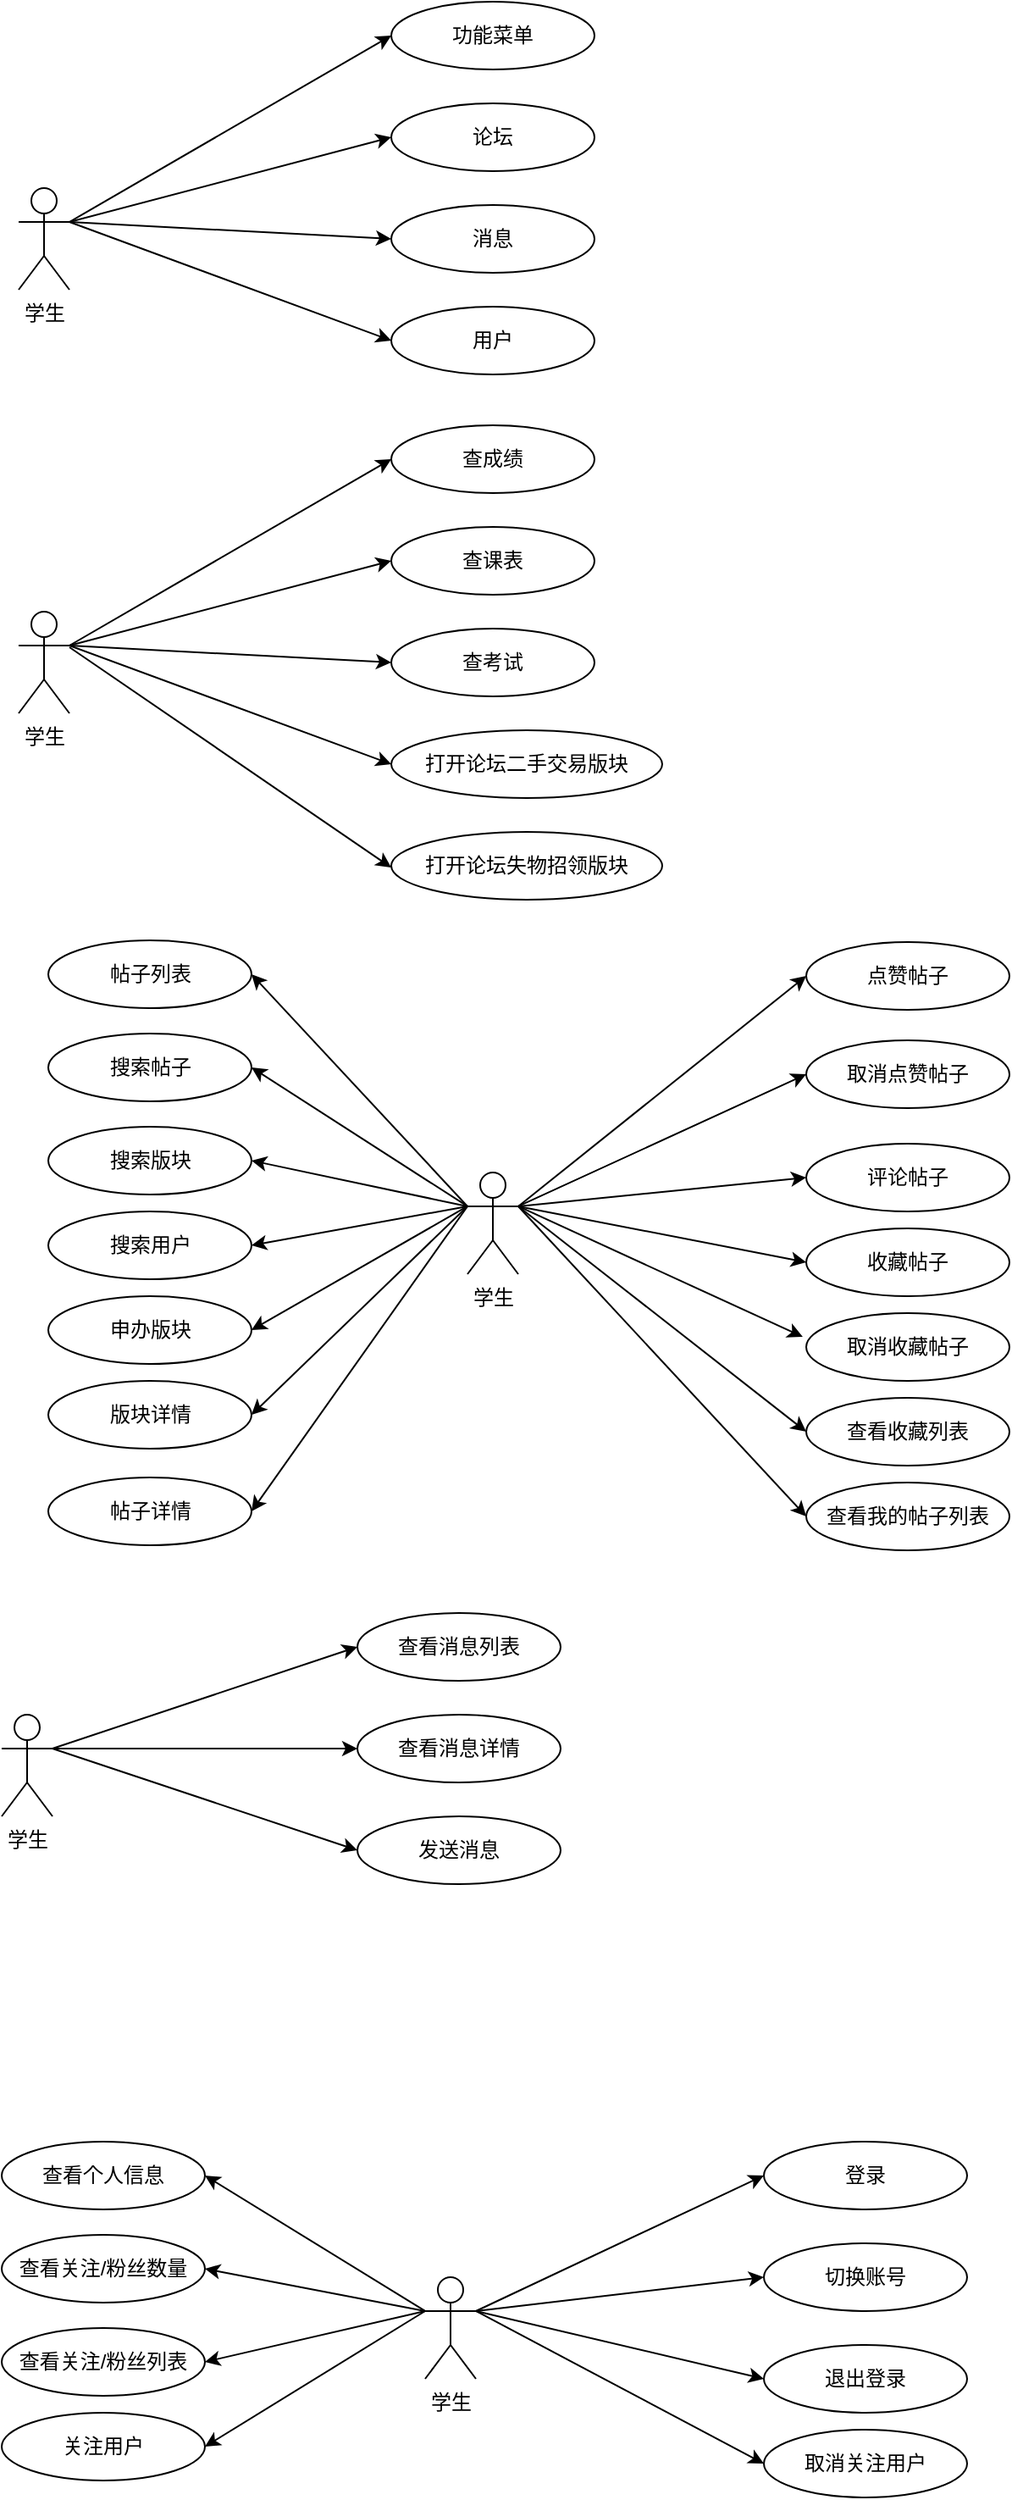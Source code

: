 <mxfile version="10.6.8" type="github"><diagram id="YWr5hzy65BRew0WamVoh" name="ç¬¬ 1 é¡µ"><mxGraphModel dx="918" dy="616" grid="1" gridSize="10" guides="1" tooltips="1" connect="1" arrows="1" fold="1" page="1" pageScale="1" pageWidth="827" pageHeight="1169" math="0" shadow="0"><root><mxCell id="0"/><mxCell id="1" parent="0"/><mxCell id="F1j5IRYbsxmX8s1Aeb3h-1" value="学生" style="shape=umlActor;verticalLabelPosition=bottom;labelBackgroundColor=#ffffff;verticalAlign=top;html=1;outlineConnect=0;" parent="1" vertex="1"><mxGeometry x="100" y="119" width="30" height="60" as="geometry"/></mxCell><mxCell id="F1j5IRYbsxmX8s1Aeb3h-2" value="功能菜单" style="ellipse;whiteSpace=wrap;html=1;" parent="1" vertex="1"><mxGeometry x="320" y="9" width="120" height="40" as="geometry"/></mxCell><mxCell id="F1j5IRYbsxmX8s1Aeb3h-4" value="" style="endArrow=classic;html=1;entryX=0;entryY=0.5;entryDx=0;entryDy=0;" parent="1" target="F1j5IRYbsxmX8s1Aeb3h-2" edge="1"><mxGeometry width="50" height="50" relative="1" as="geometry"><mxPoint x="130" y="139" as="sourcePoint"/><mxPoint x="180" y="94" as="targetPoint"/></mxGeometry></mxCell><mxCell id="F1j5IRYbsxmX8s1Aeb3h-5" value="论坛" style="ellipse;whiteSpace=wrap;html=1;" parent="1" vertex="1"><mxGeometry x="320" y="69" width="120" height="40" as="geometry"/></mxCell><mxCell id="F1j5IRYbsxmX8s1Aeb3h-6" value="" style="endArrow=classic;html=1;entryX=0;entryY=0.5;entryDx=0;entryDy=0;" parent="1" target="F1j5IRYbsxmX8s1Aeb3h-5" edge="1"><mxGeometry width="50" height="50" relative="1" as="geometry"><mxPoint x="130" y="139" as="sourcePoint"/><mxPoint x="330" y="29" as="targetPoint"/></mxGeometry></mxCell><mxCell id="F1j5IRYbsxmX8s1Aeb3h-7" value="" style="endArrow=classic;html=1;entryX=0;entryY=0.5;entryDx=0;entryDy=0;" parent="1" target="F1j5IRYbsxmX8s1Aeb3h-11" edge="1"><mxGeometry width="50" height="50" relative="1" as="geometry"><mxPoint x="130" y="139" as="sourcePoint"/><mxPoint x="320" y="149" as="targetPoint"/></mxGeometry></mxCell><mxCell id="F1j5IRYbsxmX8s1Aeb3h-8" value="" style="endArrow=classic;html=1;entryX=0;entryY=0.5;entryDx=0;entryDy=0;" parent="1" target="F1j5IRYbsxmX8s1Aeb3h-10" edge="1"><mxGeometry width="50" height="50" relative="1" as="geometry"><mxPoint x="130" y="139" as="sourcePoint"/><mxPoint x="340" y="89" as="targetPoint"/></mxGeometry></mxCell><mxCell id="F1j5IRYbsxmX8s1Aeb3h-10" value="消息" style="ellipse;whiteSpace=wrap;html=1;" parent="1" vertex="1"><mxGeometry x="320" y="129" width="120" height="40" as="geometry"/></mxCell><mxCell id="F1j5IRYbsxmX8s1Aeb3h-11" value="用户" style="ellipse;whiteSpace=wrap;html=1;" parent="1" vertex="1"><mxGeometry x="320" y="189" width="120" height="40" as="geometry"/></mxCell><mxCell id="F1j5IRYbsxmX8s1Aeb3h-12" value="学生" style="shape=umlActor;verticalLabelPosition=bottom;labelBackgroundColor=#ffffff;verticalAlign=top;html=1;outlineConnect=0;" parent="1" vertex="1"><mxGeometry x="100" y="369" width="30" height="60" as="geometry"/></mxCell><mxCell id="F1j5IRYbsxmX8s1Aeb3h-13" value="查成绩" style="ellipse;whiteSpace=wrap;html=1;" parent="1" vertex="1"><mxGeometry x="320" y="259" width="120" height="40" as="geometry"/></mxCell><mxCell id="F1j5IRYbsxmX8s1Aeb3h-14" value="" style="endArrow=classic;html=1;entryX=0;entryY=0.5;entryDx=0;entryDy=0;" parent="1" target="F1j5IRYbsxmX8s1Aeb3h-13" edge="1"><mxGeometry width="50" height="50" relative="1" as="geometry"><mxPoint x="130" y="389" as="sourcePoint"/><mxPoint x="180" y="344" as="targetPoint"/></mxGeometry></mxCell><mxCell id="F1j5IRYbsxmX8s1Aeb3h-15" value="查课表" style="ellipse;whiteSpace=wrap;html=1;" parent="1" vertex="1"><mxGeometry x="320" y="319" width="120" height="40" as="geometry"/></mxCell><mxCell id="F1j5IRYbsxmX8s1Aeb3h-16" value="" style="endArrow=classic;html=1;entryX=0;entryY=0.5;entryDx=0;entryDy=0;" parent="1" target="F1j5IRYbsxmX8s1Aeb3h-15" edge="1"><mxGeometry width="50" height="50" relative="1" as="geometry"><mxPoint x="130" y="389" as="sourcePoint"/><mxPoint x="330" y="279" as="targetPoint"/></mxGeometry></mxCell><mxCell id="F1j5IRYbsxmX8s1Aeb3h-17" value="" style="endArrow=classic;html=1;entryX=0;entryY=0.5;entryDx=0;entryDy=0;" parent="1" target="F1j5IRYbsxmX8s1Aeb3h-20" edge="1"><mxGeometry width="50" height="50" relative="1" as="geometry"><mxPoint x="130" y="389" as="sourcePoint"/><mxPoint x="320" y="399" as="targetPoint"/></mxGeometry></mxCell><mxCell id="F1j5IRYbsxmX8s1Aeb3h-18" value="" style="endArrow=classic;html=1;entryX=0;entryY=0.5;entryDx=0;entryDy=0;" parent="1" target="F1j5IRYbsxmX8s1Aeb3h-19" edge="1"><mxGeometry width="50" height="50" relative="1" as="geometry"><mxPoint x="130" y="389" as="sourcePoint"/><mxPoint x="340" y="339" as="targetPoint"/></mxGeometry></mxCell><mxCell id="F1j5IRYbsxmX8s1Aeb3h-19" value="查考试" style="ellipse;whiteSpace=wrap;html=1;" parent="1" vertex="1"><mxGeometry x="320" y="379" width="120" height="40" as="geometry"/></mxCell><mxCell id="F1j5IRYbsxmX8s1Aeb3h-20" value="打开论坛二手交易版块" style="ellipse;whiteSpace=wrap;html=1;" parent="1" vertex="1"><mxGeometry x="320" y="439" width="160" height="40" as="geometry"/></mxCell><mxCell id="F1j5IRYbsxmX8s1Aeb3h-25" value="" style="endArrow=classic;html=1;" parent="1" edge="1"><mxGeometry width="50" height="50" relative="1" as="geometry"><mxPoint x="130" y="390" as="sourcePoint"/><mxPoint x="320" y="520" as="targetPoint"/></mxGeometry></mxCell><mxCell id="F1j5IRYbsxmX8s1Aeb3h-26" value="打开论坛失物招领版块" style="ellipse;whiteSpace=wrap;html=1;" parent="1" vertex="1"><mxGeometry x="320" y="499" width="160" height="40" as="geometry"/></mxCell><mxCell id="fKZebKQ2etRy1AuL3FWk-1" value="学生" style="shape=umlActor;verticalLabelPosition=bottom;labelBackgroundColor=#ffffff;verticalAlign=top;html=1;outlineConnect=0;" vertex="1" parent="1"><mxGeometry x="90" y="1020" width="30" height="60" as="geometry"/></mxCell><mxCell id="fKZebKQ2etRy1AuL3FWk-2" value="查看消息列表" style="ellipse;whiteSpace=wrap;html=1;" vertex="1" parent="1"><mxGeometry x="300" y="960" width="120" height="40" as="geometry"/></mxCell><mxCell id="fKZebKQ2etRy1AuL3FWk-3" value="" style="endArrow=classic;html=1;entryX=0;entryY=0.5;entryDx=0;entryDy=0;" edge="1" parent="1" target="fKZebKQ2etRy1AuL3FWk-2"><mxGeometry width="50" height="50" relative="1" as="geometry"><mxPoint x="120" y="1040" as="sourcePoint"/><mxPoint x="170" y="995" as="targetPoint"/></mxGeometry></mxCell><mxCell id="fKZebKQ2etRy1AuL3FWk-4" value="查看消息详情" style="ellipse;whiteSpace=wrap;html=1;" vertex="1" parent="1"><mxGeometry x="300" y="1020" width="120" height="40" as="geometry"/></mxCell><mxCell id="fKZebKQ2etRy1AuL3FWk-5" value="" style="endArrow=classic;html=1;entryX=0;entryY=0.5;entryDx=0;entryDy=0;" edge="1" parent="1" target="fKZebKQ2etRy1AuL3FWk-4"><mxGeometry width="50" height="50" relative="1" as="geometry"><mxPoint x="120" y="1040" as="sourcePoint"/><mxPoint x="320" y="930" as="targetPoint"/></mxGeometry></mxCell><mxCell id="fKZebKQ2etRy1AuL3FWk-7" value="" style="endArrow=classic;html=1;entryX=0;entryY=0.5;entryDx=0;entryDy=0;" edge="1" parent="1" target="fKZebKQ2etRy1AuL3FWk-8"><mxGeometry width="50" height="50" relative="1" as="geometry"><mxPoint x="120" y="1040" as="sourcePoint"/><mxPoint x="330" y="990" as="targetPoint"/></mxGeometry></mxCell><mxCell id="fKZebKQ2etRy1AuL3FWk-8" value="发送消息" style="ellipse;whiteSpace=wrap;html=1;" vertex="1" parent="1"><mxGeometry x="300" y="1080" width="120" height="40" as="geometry"/></mxCell><mxCell id="fKZebKQ2etRy1AuL3FWk-26" value="学生" style="shape=umlActor;verticalLabelPosition=bottom;labelBackgroundColor=#ffffff;verticalAlign=top;html=1;outlineConnect=0;" vertex="1" parent="1"><mxGeometry x="340" y="1352" width="30" height="60" as="geometry"/></mxCell><mxCell id="fKZebKQ2etRy1AuL3FWk-27" value="登录" style="ellipse;whiteSpace=wrap;html=1;" vertex="1" parent="1"><mxGeometry x="540" y="1272" width="120" height="40" as="geometry"/></mxCell><mxCell id="fKZebKQ2etRy1AuL3FWk-28" value="" style="endArrow=classic;html=1;entryX=0;entryY=0.5;entryDx=0;entryDy=0;" edge="1" parent="1" target="fKZebKQ2etRy1AuL3FWk-27"><mxGeometry width="50" height="50" relative="1" as="geometry"><mxPoint x="370" y="1372" as="sourcePoint"/><mxPoint x="420" y="1327" as="targetPoint"/></mxGeometry></mxCell><mxCell id="fKZebKQ2etRy1AuL3FWk-29" value="切换账号" style="ellipse;whiteSpace=wrap;html=1;" vertex="1" parent="1"><mxGeometry x="540" y="1332" width="120" height="40" as="geometry"/></mxCell><mxCell id="fKZebKQ2etRy1AuL3FWk-30" value="" style="endArrow=classic;html=1;entryX=0;entryY=0.5;entryDx=0;entryDy=0;" edge="1" parent="1" target="fKZebKQ2etRy1AuL3FWk-29"><mxGeometry width="50" height="50" relative="1" as="geometry"><mxPoint x="370" y="1372" as="sourcePoint"/><mxPoint x="570" y="1262" as="targetPoint"/></mxGeometry></mxCell><mxCell id="fKZebKQ2etRy1AuL3FWk-31" value="" style="endArrow=classic;html=1;entryX=0;entryY=0.5;entryDx=0;entryDy=0;" edge="1" parent="1" target="fKZebKQ2etRy1AuL3FWk-32"><mxGeometry width="50" height="50" relative="1" as="geometry"><mxPoint x="370" y="1372" as="sourcePoint"/><mxPoint x="580" y="1322" as="targetPoint"/></mxGeometry></mxCell><mxCell id="fKZebKQ2etRy1AuL3FWk-32" value="退出登录" style="ellipse;whiteSpace=wrap;html=1;" vertex="1" parent="1"><mxGeometry x="540" y="1392" width="120" height="40" as="geometry"/></mxCell><mxCell id="fKZebKQ2etRy1AuL3FWk-33" value="查看个人信息" style="ellipse;whiteSpace=wrap;html=1;" vertex="1" parent="1"><mxGeometry x="90" y="1272" width="120" height="40" as="geometry"/></mxCell><mxCell id="fKZebKQ2etRy1AuL3FWk-34" value="查看关注/粉丝数量" style="ellipse;whiteSpace=wrap;html=1;" vertex="1" parent="1"><mxGeometry x="90" y="1327" width="120" height="40" as="geometry"/></mxCell><mxCell id="fKZebKQ2etRy1AuL3FWk-35" value="查看关注/粉丝列表" style="ellipse;whiteSpace=wrap;html=1;" vertex="1" parent="1"><mxGeometry x="90" y="1382" width="120" height="40" as="geometry"/></mxCell><mxCell id="fKZebKQ2etRy1AuL3FWk-37" value="" style="endArrow=classic;html=1;exitX=0;exitY=0.333;exitDx=0;exitDy=0;exitPerimeter=0;entryX=1;entryY=0.5;entryDx=0;entryDy=0;" edge="1" parent="1" source="fKZebKQ2etRy1AuL3FWk-26" target="fKZebKQ2etRy1AuL3FWk-33"><mxGeometry width="50" height="50" relative="1" as="geometry"><mxPoint x="285" y="1357" as="sourcePoint"/><mxPoint x="335" y="1307" as="targetPoint"/></mxGeometry></mxCell><mxCell id="fKZebKQ2etRy1AuL3FWk-40" value="" style="endArrow=classic;html=1;entryX=1;entryY=0.5;entryDx=0;entryDy=0;" edge="1" parent="1" target="fKZebKQ2etRy1AuL3FWk-34"><mxGeometry width="50" height="50" relative="1" as="geometry"><mxPoint x="340" y="1372" as="sourcePoint"/><mxPoint x="225" y="1322" as="targetPoint"/></mxGeometry></mxCell><mxCell id="fKZebKQ2etRy1AuL3FWk-41" value="" style="endArrow=classic;html=1;entryX=1;entryY=0.5;entryDx=0;entryDy=0;" edge="1" parent="1" target="fKZebKQ2etRy1AuL3FWk-35"><mxGeometry width="50" height="50" relative="1" as="geometry"><mxPoint x="340" y="1372" as="sourcePoint"/><mxPoint x="225" y="1377" as="targetPoint"/></mxGeometry></mxCell><mxCell id="fKZebKQ2etRy1AuL3FWk-42" value="关注用户" style="ellipse;whiteSpace=wrap;html=1;" vertex="1" parent="1"><mxGeometry x="90" y="1432" width="120" height="40" as="geometry"/></mxCell><mxCell id="fKZebKQ2etRy1AuL3FWk-43" value="" style="endArrow=classic;html=1;entryX=1;entryY=0.5;entryDx=0;entryDy=0;" edge="1" parent="1" target="fKZebKQ2etRy1AuL3FWk-42"><mxGeometry width="50" height="50" relative="1" as="geometry"><mxPoint x="340" y="1372" as="sourcePoint"/><mxPoint x="220" y="1412" as="targetPoint"/></mxGeometry></mxCell><mxCell id="fKZebKQ2etRy1AuL3FWk-44" value="取消关注用户" style="ellipse;whiteSpace=wrap;html=1;" vertex="1" parent="1"><mxGeometry x="540" y="1442" width="120" height="40" as="geometry"/></mxCell><mxCell id="fKZebKQ2etRy1AuL3FWk-45" value="" style="endArrow=classic;html=1;entryX=0;entryY=0.5;entryDx=0;entryDy=0;exitX=1;exitY=0.333;exitDx=0;exitDy=0;exitPerimeter=0;" edge="1" parent="1" source="fKZebKQ2etRy1AuL3FWk-26" target="fKZebKQ2etRy1AuL3FWk-44"><mxGeometry width="50" height="50" relative="1" as="geometry"><mxPoint x="380" y="1382" as="sourcePoint"/><mxPoint x="550" y="1422" as="targetPoint"/></mxGeometry></mxCell><mxCell id="fKZebKQ2etRy1AuL3FWk-46" value="学生" style="shape=umlActor;verticalLabelPosition=bottom;labelBackgroundColor=#ffffff;verticalAlign=top;html=1;outlineConnect=0;" vertex="1" parent="1"><mxGeometry x="365" y="700" width="30" height="60" as="geometry"/></mxCell><mxCell id="fKZebKQ2etRy1AuL3FWk-47" value="帖子详情" style="ellipse;whiteSpace=wrap;html=1;" vertex="1" parent="1"><mxGeometry x="117.5" y="880" width="120" height="40" as="geometry"/></mxCell><mxCell id="fKZebKQ2etRy1AuL3FWk-48" value="" style="endArrow=classic;html=1;entryX=1;entryY=0.5;entryDx=0;entryDy=0;exitX=0;exitY=0.333;exitDx=0;exitDy=0;exitPerimeter=0;" edge="1" parent="1" target="fKZebKQ2etRy1AuL3FWk-47" source="fKZebKQ2etRy1AuL3FWk-46"><mxGeometry width="50" height="50" relative="1" as="geometry"><mxPoint x="395" y="720" as="sourcePoint"/><mxPoint x="445" y="638" as="targetPoint"/></mxGeometry></mxCell><mxCell id="fKZebKQ2etRy1AuL3FWk-49" value="点赞帖子" style="ellipse;whiteSpace=wrap;html=1;" vertex="1" parent="1"><mxGeometry x="565" y="564" width="120" height="40" as="geometry"/></mxCell><mxCell id="fKZebKQ2etRy1AuL3FWk-50" value="" style="endArrow=classic;html=1;entryX=0;entryY=0.5;entryDx=0;entryDy=0;" edge="1" parent="1" target="fKZebKQ2etRy1AuL3FWk-49"><mxGeometry width="50" height="50" relative="1" as="geometry"><mxPoint x="395" y="720" as="sourcePoint"/><mxPoint x="595" y="573" as="targetPoint"/></mxGeometry></mxCell><mxCell id="fKZebKQ2etRy1AuL3FWk-51" value="" style="endArrow=classic;html=1;entryX=0;entryY=0.5;entryDx=0;entryDy=0;" edge="1" parent="1" target="fKZebKQ2etRy1AuL3FWk-52"><mxGeometry width="50" height="50" relative="1" as="geometry"><mxPoint x="395" y="720" as="sourcePoint"/><mxPoint x="605" y="633" as="targetPoint"/></mxGeometry></mxCell><mxCell id="fKZebKQ2etRy1AuL3FWk-52" value="评论帖子" style="ellipse;whiteSpace=wrap;html=1;" vertex="1" parent="1"><mxGeometry x="565" y="683" width="120" height="40" as="geometry"/></mxCell><mxCell id="fKZebKQ2etRy1AuL3FWk-53" value="帖子列表" style="ellipse;whiteSpace=wrap;html=1;" vertex="1" parent="1"><mxGeometry x="117.5" y="563" width="120" height="40" as="geometry"/></mxCell><mxCell id="fKZebKQ2etRy1AuL3FWk-54" value="搜索帖子" style="ellipse;whiteSpace=wrap;html=1;" vertex="1" parent="1"><mxGeometry x="117.5" y="618" width="120" height="40" as="geometry"/></mxCell><mxCell id="fKZebKQ2etRy1AuL3FWk-55" value="搜索版块" style="ellipse;whiteSpace=wrap;html=1;" vertex="1" parent="1"><mxGeometry x="117.5" y="673" width="120" height="40" as="geometry"/></mxCell><mxCell id="fKZebKQ2etRy1AuL3FWk-56" value="" style="endArrow=classic;html=1;exitX=0;exitY=0.333;exitDx=0;exitDy=0;exitPerimeter=0;entryX=1;entryY=0.5;entryDx=0;entryDy=0;" edge="1" parent="1" source="fKZebKQ2etRy1AuL3FWk-46" target="fKZebKQ2etRy1AuL3FWk-53"><mxGeometry width="50" height="50" relative="1" as="geometry"><mxPoint x="310" y="668" as="sourcePoint"/><mxPoint x="360" y="618" as="targetPoint"/></mxGeometry></mxCell><mxCell id="fKZebKQ2etRy1AuL3FWk-57" value="" style="endArrow=classic;html=1;entryX=1;entryY=0.5;entryDx=0;entryDy=0;exitX=0;exitY=0.333;exitDx=0;exitDy=0;exitPerimeter=0;" edge="1" parent="1" target="fKZebKQ2etRy1AuL3FWk-54" source="fKZebKQ2etRy1AuL3FWk-46"><mxGeometry width="50" height="50" relative="1" as="geometry"><mxPoint x="365" y="683" as="sourcePoint"/><mxPoint x="250" y="633" as="targetPoint"/></mxGeometry></mxCell><mxCell id="fKZebKQ2etRy1AuL3FWk-58" value="" style="endArrow=classic;html=1;entryX=1;entryY=0.5;entryDx=0;entryDy=0;" edge="1" parent="1" target="fKZebKQ2etRy1AuL3FWk-55"><mxGeometry width="50" height="50" relative="1" as="geometry"><mxPoint x="365" y="720" as="sourcePoint"/><mxPoint x="250" y="688" as="targetPoint"/></mxGeometry></mxCell><mxCell id="fKZebKQ2etRy1AuL3FWk-59" value="搜索用户" style="ellipse;whiteSpace=wrap;html=1;" vertex="1" parent="1"><mxGeometry x="117.5" y="723" width="120" height="40" as="geometry"/></mxCell><mxCell id="fKZebKQ2etRy1AuL3FWk-60" value="" style="endArrow=classic;html=1;entryX=1;entryY=0.5;entryDx=0;entryDy=0;exitX=0;exitY=0.333;exitDx=0;exitDy=0;exitPerimeter=0;" edge="1" parent="1" target="fKZebKQ2etRy1AuL3FWk-59" source="fKZebKQ2etRy1AuL3FWk-46"><mxGeometry width="50" height="50" relative="1" as="geometry"><mxPoint x="365" y="683" as="sourcePoint"/><mxPoint x="245" y="723" as="targetPoint"/></mxGeometry></mxCell><mxCell id="fKZebKQ2etRy1AuL3FWk-61" value="收藏帖子" style="ellipse;whiteSpace=wrap;html=1;" vertex="1" parent="1"><mxGeometry x="565" y="733" width="120" height="40" as="geometry"/></mxCell><mxCell id="fKZebKQ2etRy1AuL3FWk-62" value="" style="endArrow=classic;html=1;entryX=0;entryY=0.5;entryDx=0;entryDy=0;exitX=1;exitY=0.333;exitDx=0;exitDy=0;exitPerimeter=0;" edge="1" parent="1" source="fKZebKQ2etRy1AuL3FWk-46" target="fKZebKQ2etRy1AuL3FWk-61"><mxGeometry width="50" height="50" relative="1" as="geometry"><mxPoint x="405" y="693" as="sourcePoint"/><mxPoint x="575" y="733" as="targetPoint"/></mxGeometry></mxCell><mxCell id="fKZebKQ2etRy1AuL3FWk-67" value="申办版块" style="ellipse;whiteSpace=wrap;html=1;" vertex="1" parent="1"><mxGeometry x="117.5" y="773" width="120" height="40" as="geometry"/></mxCell><mxCell id="fKZebKQ2etRy1AuL3FWk-68" value="" style="endArrow=classic;html=1;entryX=1;entryY=0.5;entryDx=0;entryDy=0;exitX=0;exitY=0.333;exitDx=0;exitDy=0;exitPerimeter=0;" edge="1" parent="1" source="fKZebKQ2etRy1AuL3FWk-46" target="fKZebKQ2etRy1AuL3FWk-67"><mxGeometry width="50" height="50" relative="1" as="geometry"><mxPoint x="375" y="730" as="sourcePoint"/><mxPoint x="245" y="773" as="targetPoint"/></mxGeometry></mxCell><mxCell id="fKZebKQ2etRy1AuL3FWk-69" value="取消收藏帖子" style="ellipse;whiteSpace=wrap;html=1;" vertex="1" parent="1"><mxGeometry x="565" y="783" width="120" height="40" as="geometry"/></mxCell><mxCell id="fKZebKQ2etRy1AuL3FWk-70" value="" style="endArrow=classic;html=1;entryX=-0.017;entryY=0.35;entryDx=0;entryDy=0;exitX=1;exitY=0.333;exitDx=0;exitDy=0;exitPerimeter=0;entryPerimeter=0;" edge="1" parent="1" source="fKZebKQ2etRy1AuL3FWk-46" target="fKZebKQ2etRy1AuL3FWk-69"><mxGeometry width="50" height="50" relative="1" as="geometry"><mxPoint x="405" y="730" as="sourcePoint"/><mxPoint x="575" y="783" as="targetPoint"/></mxGeometry></mxCell><mxCell id="fKZebKQ2etRy1AuL3FWk-71" value="版块详情" style="ellipse;whiteSpace=wrap;html=1;" vertex="1" parent="1"><mxGeometry x="117.5" y="823" width="120" height="40" as="geometry"/></mxCell><mxCell id="fKZebKQ2etRy1AuL3FWk-72" value="" style="endArrow=classic;html=1;entryX=1;entryY=0.5;entryDx=0;entryDy=0;exitX=0;exitY=0.333;exitDx=0;exitDy=0;exitPerimeter=0;" edge="1" parent="1" source="fKZebKQ2etRy1AuL3FWk-46" target="fKZebKQ2etRy1AuL3FWk-71"><mxGeometry width="50" height="50" relative="1" as="geometry"><mxPoint x="375" y="730" as="sourcePoint"/><mxPoint x="253" y="803" as="targetPoint"/></mxGeometry></mxCell><mxCell id="fKZebKQ2etRy1AuL3FWk-73" value="查看收藏列表" style="ellipse;whiteSpace=wrap;html=1;" vertex="1" parent="1"><mxGeometry x="565" y="833" width="120" height="40" as="geometry"/></mxCell><mxCell id="fKZebKQ2etRy1AuL3FWk-74" value="" style="endArrow=classic;html=1;entryX=0;entryY=0.5;entryDx=0;entryDy=0;exitX=1;exitY=0.333;exitDx=0;exitDy=0;exitPerimeter=0;" edge="1" parent="1" source="fKZebKQ2etRy1AuL3FWk-46" target="fKZebKQ2etRy1AuL3FWk-73"><mxGeometry width="50" height="50" relative="1" as="geometry"><mxPoint x="405" y="730" as="sourcePoint"/><mxPoint x="573" y="807" as="targetPoint"/></mxGeometry></mxCell><mxCell id="fKZebKQ2etRy1AuL3FWk-77" value="取消点赞帖子" style="ellipse;whiteSpace=wrap;html=1;" vertex="1" parent="1"><mxGeometry x="565" y="622" width="120" height="40" as="geometry"/></mxCell><mxCell id="fKZebKQ2etRy1AuL3FWk-78" value="" style="endArrow=classic;html=1;entryX=0;entryY=0.5;entryDx=0;entryDy=0;exitX=1;exitY=0.333;exitDx=0;exitDy=0;exitPerimeter=0;" edge="1" parent="1" target="fKZebKQ2etRy1AuL3FWk-77" source="fKZebKQ2etRy1AuL3FWk-46"><mxGeometry width="50" height="50" relative="1" as="geometry"><mxPoint x="395" y="778" as="sourcePoint"/><mxPoint x="595" y="631" as="targetPoint"/></mxGeometry></mxCell><mxCell id="fKZebKQ2etRy1AuL3FWk-79" value="查看我的帖子列表" style="ellipse;whiteSpace=wrap;html=1;" vertex="1" parent="1"><mxGeometry x="565" y="883" width="120" height="40" as="geometry"/></mxCell><mxCell id="fKZebKQ2etRy1AuL3FWk-80" value="" style="endArrow=classic;html=1;entryX=0;entryY=0.5;entryDx=0;entryDy=0;exitX=1;exitY=0.333;exitDx=0;exitDy=0;exitPerimeter=0;" edge="1" parent="1" source="fKZebKQ2etRy1AuL3FWk-46" target="fKZebKQ2etRy1AuL3FWk-79"><mxGeometry width="50" height="50" relative="1" as="geometry"><mxPoint x="400" y="720" as="sourcePoint"/><mxPoint x="575" y="863" as="targetPoint"/></mxGeometry></mxCell></root></mxGraphModel></diagram></mxfile>